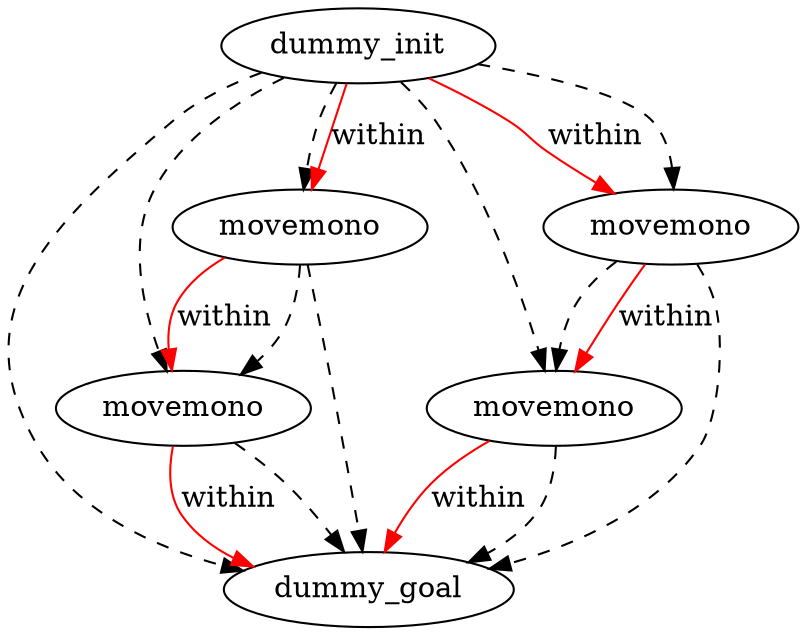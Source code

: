 digraph {
	"0b11770d-b12c-6b77-2bb2-f6c1c1be9c4b" [label=dummy_init]
	"6d410490-c81f-811c-98ed-5aee5c2a6190" [label=dummy_goal]
	"56a18c48-3daf-a586-8300-6ddbcdfa0da7" [label=movemono]
	"297a6125-ec06-9695-4add-e649bbd0891e" [label=movemono]
	"7b307d8e-cd53-e991-e84b-7b886e5d237c" [label=movemono]
	"d50d51b5-f76b-a80a-ec36-4dd51f347d31" [label=movemono]
	"7b307d8e-cd53-e991-e84b-7b886e5d237c" -> "6d410490-c81f-811c-98ed-5aee5c2a6190" [color=black style=dashed]
	"0b11770d-b12c-6b77-2bb2-f6c1c1be9c4b" -> "d50d51b5-f76b-a80a-ec36-4dd51f347d31" [color=black style=dashed]
	"7b307d8e-cd53-e991-e84b-7b886e5d237c" -> "297a6125-ec06-9695-4add-e649bbd0891e" [color=black style=dashed]
	"0b11770d-b12c-6b77-2bb2-f6c1c1be9c4b" -> "56a18c48-3daf-a586-8300-6ddbcdfa0da7" [color=black style=dashed]
	"0b11770d-b12c-6b77-2bb2-f6c1c1be9c4b" -> "6d410490-c81f-811c-98ed-5aee5c2a6190" [color=black style=dashed]
	"0b11770d-b12c-6b77-2bb2-f6c1c1be9c4b" -> "297a6125-ec06-9695-4add-e649bbd0891e" [color=black style=dashed]
	"0b11770d-b12c-6b77-2bb2-f6c1c1be9c4b" -> "7b307d8e-cd53-e991-e84b-7b886e5d237c" [color=black style=dashed]
	"d50d51b5-f76b-a80a-ec36-4dd51f347d31" -> "6d410490-c81f-811c-98ed-5aee5c2a6190" [color=black style=dashed]
	"d50d51b5-f76b-a80a-ec36-4dd51f347d31" -> "56a18c48-3daf-a586-8300-6ddbcdfa0da7" [color=black style=dashed]
	"297a6125-ec06-9695-4add-e649bbd0891e" -> "6d410490-c81f-811c-98ed-5aee5c2a6190" [color=black style=dashed]
	"56a18c48-3daf-a586-8300-6ddbcdfa0da7" -> "6d410490-c81f-811c-98ed-5aee5c2a6190" [color=black style=dashed]
	"0b11770d-b12c-6b77-2bb2-f6c1c1be9c4b" -> "7b307d8e-cd53-e991-e84b-7b886e5d237c" [label=within color=red]
	"7b307d8e-cd53-e991-e84b-7b886e5d237c" -> "297a6125-ec06-9695-4add-e649bbd0891e" [label=within color=red]
	"297a6125-ec06-9695-4add-e649bbd0891e" -> "6d410490-c81f-811c-98ed-5aee5c2a6190" [label=within color=red]
	"0b11770d-b12c-6b77-2bb2-f6c1c1be9c4b" -> "d50d51b5-f76b-a80a-ec36-4dd51f347d31" [label=within color=red]
	"56a18c48-3daf-a586-8300-6ddbcdfa0da7" -> "6d410490-c81f-811c-98ed-5aee5c2a6190" [label=within color=red]
	"d50d51b5-f76b-a80a-ec36-4dd51f347d31" -> "56a18c48-3daf-a586-8300-6ddbcdfa0da7" [label=within color=red]
}
